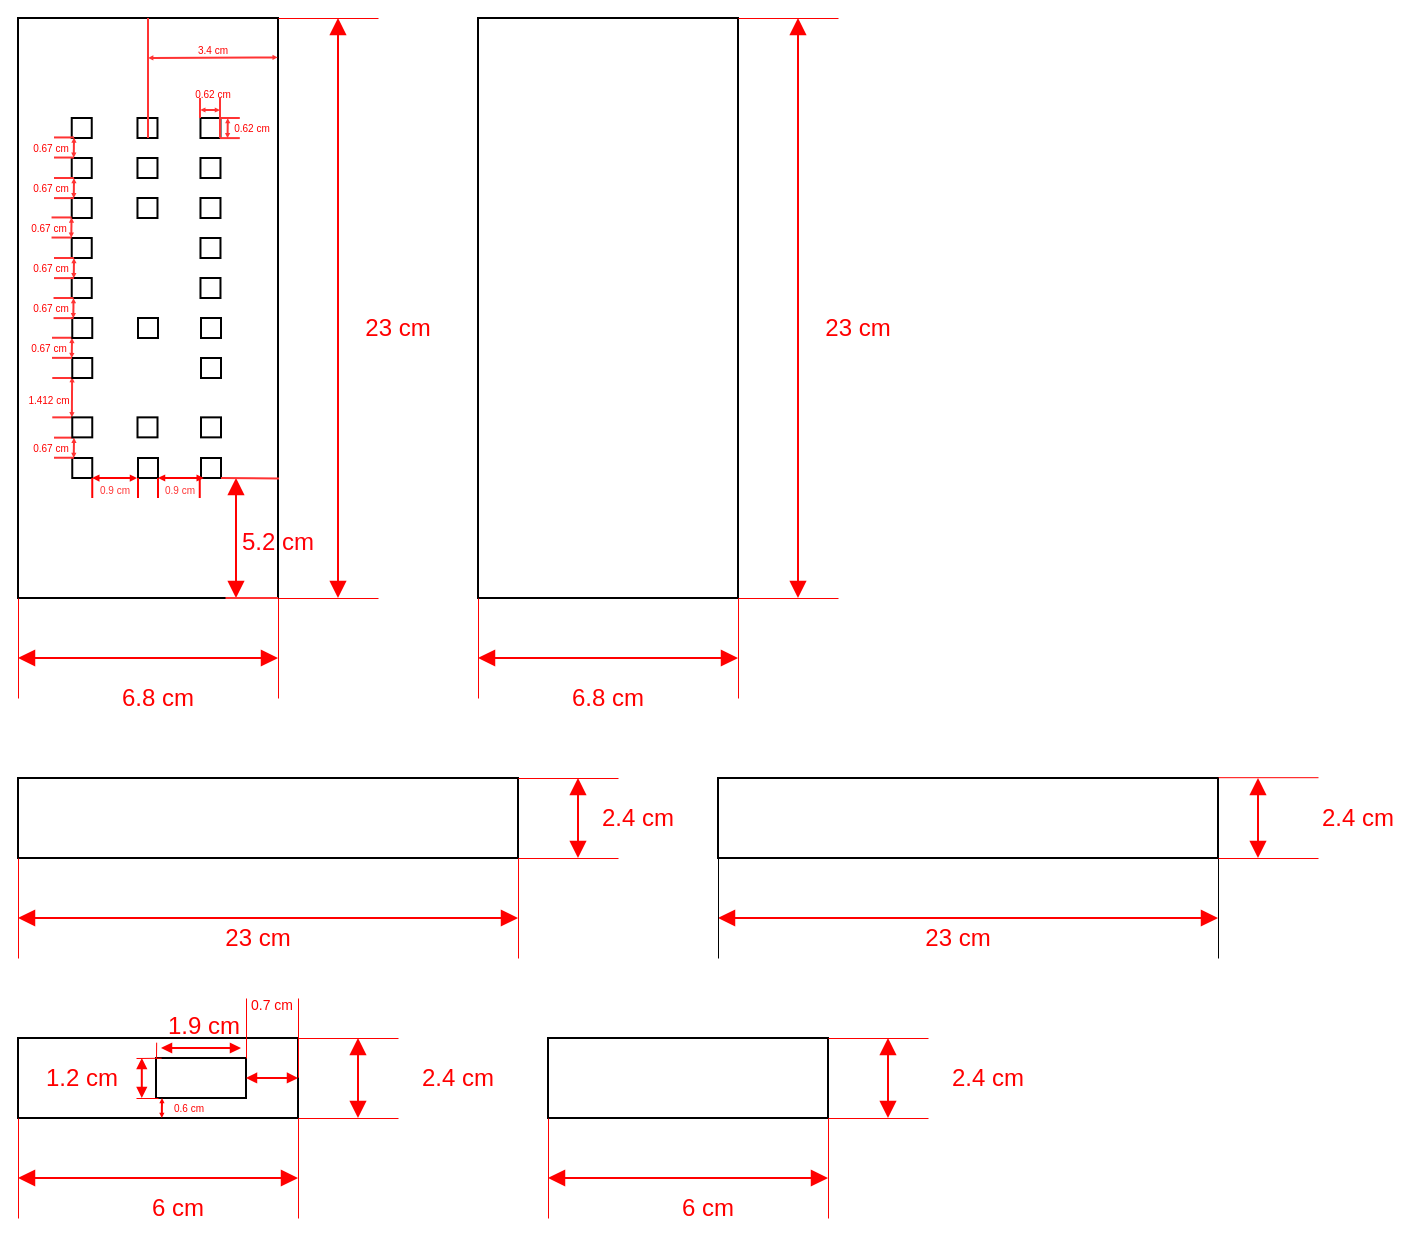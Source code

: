<mxfile version="21.6.1" type="device">
  <diagram name="Page-1" id="rBMYqTErUP8-IDciG_S1">
    <mxGraphModel dx="723" dy="426" grid="1" gridSize="10" guides="1" tooltips="1" connect="1" arrows="1" fold="1" page="1" pageScale="1" pageWidth="850" pageHeight="1100" math="0" shadow="0">
      <root>
        <mxCell id="0" />
        <mxCell id="1" parent="0" />
        <mxCell id="OpyLHyQRNDgGiJmaacVF-1" value="" style="rounded=0;whiteSpace=wrap;html=1;" parent="1" vertex="1">
          <mxGeometry x="160" y="210" width="130" height="290" as="geometry" />
        </mxCell>
        <mxCell id="OpyLHyQRNDgGiJmaacVF-3" value="" style="endArrow=block;startArrow=block;endFill=1;startFill=1;html=1;rounded=0;strokeColor=#FF0000;" parent="1" edge="1">
          <mxGeometry width="160" relative="1" as="geometry">
            <mxPoint x="160" y="530" as="sourcePoint" />
            <mxPoint x="290" y="530" as="targetPoint" />
          </mxGeometry>
        </mxCell>
        <mxCell id="OpyLHyQRNDgGiJmaacVF-4" value="" style="endArrow=block;startArrow=block;endFill=1;startFill=1;html=1;rounded=0;strokeColor=#FF0000;" parent="1" edge="1">
          <mxGeometry width="160" relative="1" as="geometry">
            <mxPoint x="320" y="210" as="sourcePoint" />
            <mxPoint x="320" y="500" as="targetPoint" />
          </mxGeometry>
        </mxCell>
        <mxCell id="OpyLHyQRNDgGiJmaacVF-5" value="" style="endArrow=none;html=1;rounded=0;strokeWidth=0.5;strokeColor=#FF0000;" parent="1" edge="1">
          <mxGeometry width="50" height="50" relative="1" as="geometry">
            <mxPoint x="290" y="210" as="sourcePoint" />
            <mxPoint x="340" y="210" as="targetPoint" />
          </mxGeometry>
        </mxCell>
        <mxCell id="OpyLHyQRNDgGiJmaacVF-6" value="" style="endArrow=none;html=1;rounded=0;strokeWidth=0.5;strokeColor=#FF0000;" parent="1" edge="1">
          <mxGeometry width="50" height="50" relative="1" as="geometry">
            <mxPoint x="290" y="500" as="sourcePoint" />
            <mxPoint x="340" y="500" as="targetPoint" />
          </mxGeometry>
        </mxCell>
        <mxCell id="OpyLHyQRNDgGiJmaacVF-7" value="" style="endArrow=none;html=1;rounded=0;strokeWidth=0.5;strokeColor=#FF0000;" parent="1" edge="1">
          <mxGeometry width="50" height="50" relative="1" as="geometry">
            <mxPoint x="290" y="500" as="sourcePoint" />
            <mxPoint x="290" y="550" as="targetPoint" />
          </mxGeometry>
        </mxCell>
        <mxCell id="OpyLHyQRNDgGiJmaacVF-8" value="" style="endArrow=none;html=1;rounded=0;strokeWidth=0.5;strokeColor=#FF0000;" parent="1" edge="1">
          <mxGeometry width="50" height="50" relative="1" as="geometry">
            <mxPoint x="160" y="500" as="sourcePoint" />
            <mxPoint x="160" y="550" as="targetPoint" />
          </mxGeometry>
        </mxCell>
        <mxCell id="OpyLHyQRNDgGiJmaacVF-9" value="23 cm" style="text;html=1;strokeColor=none;fillColor=none;align=center;verticalAlign=middle;whiteSpace=wrap;rounded=0;fontColor=#ff0000;" parent="1" vertex="1">
          <mxGeometry x="320" y="350" width="60" height="30" as="geometry" />
        </mxCell>
        <mxCell id="OpyLHyQRNDgGiJmaacVF-10" value="6.8 cm" style="text;html=1;strokeColor=none;fillColor=none;align=center;verticalAlign=middle;whiteSpace=wrap;rounded=0;fontColor=#FF0000;" parent="1" vertex="1">
          <mxGeometry x="200" y="535" width="60" height="30" as="geometry" />
        </mxCell>
        <mxCell id="OpyLHyQRNDgGiJmaacVF-11" value="" style="rounded=0;whiteSpace=wrap;html=1;" parent="1" vertex="1">
          <mxGeometry x="390" y="210" width="130" height="290" as="geometry" />
        </mxCell>
        <mxCell id="OpyLHyQRNDgGiJmaacVF-12" value="" style="endArrow=block;startArrow=block;endFill=1;startFill=1;html=1;rounded=0;strokeColor=#FF0000;" parent="1" edge="1">
          <mxGeometry width="160" relative="1" as="geometry">
            <mxPoint x="390" y="530" as="sourcePoint" />
            <mxPoint x="520" y="530" as="targetPoint" />
          </mxGeometry>
        </mxCell>
        <mxCell id="OpyLHyQRNDgGiJmaacVF-13" value="" style="endArrow=block;startArrow=block;endFill=1;startFill=1;html=1;rounded=0;strokeColor=#ff0000;" parent="1" edge="1">
          <mxGeometry width="160" relative="1" as="geometry">
            <mxPoint x="550" y="210" as="sourcePoint" />
            <mxPoint x="550" y="500" as="targetPoint" />
          </mxGeometry>
        </mxCell>
        <mxCell id="OpyLHyQRNDgGiJmaacVF-14" value="" style="endArrow=none;html=1;rounded=0;strokeWidth=0.5;strokeColor=#ff0000;" parent="1" edge="1">
          <mxGeometry width="50" height="50" relative="1" as="geometry">
            <mxPoint x="520" y="210" as="sourcePoint" />
            <mxPoint x="570" y="210" as="targetPoint" />
          </mxGeometry>
        </mxCell>
        <mxCell id="OpyLHyQRNDgGiJmaacVF-15" value="" style="endArrow=none;html=1;rounded=0;strokeWidth=0.5;strokeColor=#ff0000;" parent="1" edge="1">
          <mxGeometry width="50" height="50" relative="1" as="geometry">
            <mxPoint x="520" y="500" as="sourcePoint" />
            <mxPoint x="570" y="500" as="targetPoint" />
          </mxGeometry>
        </mxCell>
        <mxCell id="OpyLHyQRNDgGiJmaacVF-16" value="" style="endArrow=none;html=1;rounded=0;strokeWidth=0.5;strokeColor=#FF0000;" parent="1" edge="1">
          <mxGeometry width="50" height="50" relative="1" as="geometry">
            <mxPoint x="520" y="500" as="sourcePoint" />
            <mxPoint x="520" y="550" as="targetPoint" />
          </mxGeometry>
        </mxCell>
        <mxCell id="OpyLHyQRNDgGiJmaacVF-17" value="" style="endArrow=none;html=1;rounded=0;strokeWidth=0.5;strokeColor=#FF0000;" parent="1" edge="1">
          <mxGeometry width="50" height="50" relative="1" as="geometry">
            <mxPoint x="390" y="500" as="sourcePoint" />
            <mxPoint x="390" y="550" as="targetPoint" />
          </mxGeometry>
        </mxCell>
        <mxCell id="OpyLHyQRNDgGiJmaacVF-18" value="23 cm" style="text;html=1;strokeColor=none;fillColor=none;align=center;verticalAlign=middle;whiteSpace=wrap;rounded=0;fontColor=#FF0000;" parent="1" vertex="1">
          <mxGeometry x="550" y="350" width="60" height="30" as="geometry" />
        </mxCell>
        <mxCell id="OpyLHyQRNDgGiJmaacVF-19" value="6.8 cm" style="text;html=1;strokeColor=none;fillColor=none;align=center;verticalAlign=middle;whiteSpace=wrap;rounded=0;fontColor=#FF0000;" parent="1" vertex="1">
          <mxGeometry x="425" y="535" width="60" height="30" as="geometry" />
        </mxCell>
        <mxCell id="OpyLHyQRNDgGiJmaacVF-20" value="" style="rounded=0;whiteSpace=wrap;html=1;" parent="1" vertex="1">
          <mxGeometry x="160" y="590" width="250" height="40" as="geometry" />
        </mxCell>
        <mxCell id="OpyLHyQRNDgGiJmaacVF-21" value="" style="endArrow=block;startArrow=block;endFill=1;startFill=1;html=1;rounded=0;fontColor=#ff0000;strokeColor=#FF0000;" parent="1" edge="1">
          <mxGeometry width="160" relative="1" as="geometry">
            <mxPoint x="160" y="660" as="sourcePoint" />
            <mxPoint x="410" y="660" as="targetPoint" />
          </mxGeometry>
        </mxCell>
        <mxCell id="OpyLHyQRNDgGiJmaacVF-23" value="" style="endArrow=block;startArrow=block;endFill=1;startFill=1;html=1;rounded=0;strokeColor=#FF0000;" parent="1" edge="1">
          <mxGeometry width="160" relative="1" as="geometry">
            <mxPoint x="440" y="590" as="sourcePoint" />
            <mxPoint x="440" y="630" as="targetPoint" />
          </mxGeometry>
        </mxCell>
        <mxCell id="OpyLHyQRNDgGiJmaacVF-24" value="" style="endArrow=none;html=1;rounded=0;strokeWidth=0.5;fontColor=#ff0000;strokeColor=#FF0000;" parent="1" edge="1">
          <mxGeometry width="50" height="50" relative="1" as="geometry">
            <mxPoint x="410" y="630" as="sourcePoint" />
            <mxPoint x="410" y="680" as="targetPoint" />
          </mxGeometry>
        </mxCell>
        <mxCell id="OpyLHyQRNDgGiJmaacVF-25" value="" style="endArrow=none;html=1;rounded=0;strokeWidth=0.5;fontColor=#ff0000;strokeColor=#FF0000;" parent="1" edge="1">
          <mxGeometry width="50" height="50" relative="1" as="geometry">
            <mxPoint x="160" y="630" as="sourcePoint" />
            <mxPoint x="160" y="680" as="targetPoint" />
          </mxGeometry>
        </mxCell>
        <mxCell id="OpyLHyQRNDgGiJmaacVF-26" value="" style="endArrow=none;html=1;rounded=0;strokeWidth=0.5;strokeColor=#FF0000;" parent="1" edge="1">
          <mxGeometry width="50" height="50" relative="1" as="geometry">
            <mxPoint x="410" y="590" as="sourcePoint" />
            <mxPoint x="460" y="590" as="targetPoint" />
          </mxGeometry>
        </mxCell>
        <mxCell id="OpyLHyQRNDgGiJmaacVF-27" value="" style="endArrow=none;html=1;rounded=0;strokeWidth=0.5;strokeColor=#FF0000;" parent="1" edge="1">
          <mxGeometry width="50" height="50" relative="1" as="geometry">
            <mxPoint x="410" y="630" as="sourcePoint" />
            <mxPoint x="460" y="630" as="targetPoint" />
          </mxGeometry>
        </mxCell>
        <mxCell id="OpyLHyQRNDgGiJmaacVF-28" value="23 cm" style="text;html=1;strokeColor=none;fillColor=none;align=center;verticalAlign=middle;whiteSpace=wrap;rounded=0;fontColor=#ff0000;" parent="1" vertex="1">
          <mxGeometry x="250" y="660" width="60" height="20" as="geometry" />
        </mxCell>
        <mxCell id="OpyLHyQRNDgGiJmaacVF-29" value="2.4 cm" style="text;html=1;strokeColor=none;fillColor=none;align=center;verticalAlign=middle;whiteSpace=wrap;rounded=0;fontColor=#FF0000;" parent="1" vertex="1">
          <mxGeometry x="440" y="595" width="60" height="30" as="geometry" />
        </mxCell>
        <mxCell id="OpyLHyQRNDgGiJmaacVF-30" value="" style="rounded=0;whiteSpace=wrap;html=1;" parent="1" vertex="1">
          <mxGeometry x="510" y="590" width="250" height="40" as="geometry" />
        </mxCell>
        <mxCell id="OpyLHyQRNDgGiJmaacVF-31" value="" style="endArrow=block;startArrow=block;endFill=1;startFill=1;html=1;rounded=0;strokeColor=#FF0000;" parent="1" edge="1">
          <mxGeometry width="160" relative="1" as="geometry">
            <mxPoint x="510" y="660" as="sourcePoint" />
            <mxPoint x="760" y="660" as="targetPoint" />
          </mxGeometry>
        </mxCell>
        <mxCell id="OpyLHyQRNDgGiJmaacVF-32" value="" style="endArrow=block;startArrow=block;endFill=1;startFill=1;html=1;rounded=0;fontColor=#FF0000;strokeColor=#ff0000;" parent="1" edge="1">
          <mxGeometry width="160" relative="1" as="geometry">
            <mxPoint x="780" y="590" as="sourcePoint" />
            <mxPoint x="780" y="630" as="targetPoint" />
          </mxGeometry>
        </mxCell>
        <mxCell id="OpyLHyQRNDgGiJmaacVF-33" value="" style="endArrow=none;html=1;rounded=0;strokeWidth=0.5;" parent="1" edge="1">
          <mxGeometry width="50" height="50" relative="1" as="geometry">
            <mxPoint x="760" y="630" as="sourcePoint" />
            <mxPoint x="760" y="680" as="targetPoint" />
          </mxGeometry>
        </mxCell>
        <mxCell id="OpyLHyQRNDgGiJmaacVF-34" value="" style="endArrow=none;html=1;rounded=0;strokeWidth=0.5;" parent="1" edge="1">
          <mxGeometry width="50" height="50" relative="1" as="geometry">
            <mxPoint x="510" y="630" as="sourcePoint" />
            <mxPoint x="510" y="680" as="targetPoint" />
          </mxGeometry>
        </mxCell>
        <mxCell id="OpyLHyQRNDgGiJmaacVF-35" value="" style="endArrow=none;html=1;rounded=0;strokeWidth=0.5;fontColor=#FF0000;strokeColor=#ff0000;" parent="1" edge="1">
          <mxGeometry width="50" height="50" relative="1" as="geometry">
            <mxPoint x="760" y="589.6" as="sourcePoint" />
            <mxPoint x="810" y="589.6" as="targetPoint" />
          </mxGeometry>
        </mxCell>
        <mxCell id="OpyLHyQRNDgGiJmaacVF-36" value="" style="endArrow=none;html=1;rounded=0;strokeWidth=0.5;fontColor=#FF0000;strokeColor=#ff0000;" parent="1" edge="1">
          <mxGeometry width="50" height="50" relative="1" as="geometry">
            <mxPoint x="760" y="630" as="sourcePoint" />
            <mxPoint x="810" y="630" as="targetPoint" />
          </mxGeometry>
        </mxCell>
        <mxCell id="OpyLHyQRNDgGiJmaacVF-37" value="23 cm" style="text;html=1;strokeColor=none;fillColor=none;align=center;verticalAlign=middle;whiteSpace=wrap;rounded=0;fontColor=#FF0000;" parent="1" vertex="1">
          <mxGeometry x="600" y="655" width="60" height="30" as="geometry" />
        </mxCell>
        <mxCell id="OpyLHyQRNDgGiJmaacVF-38" value="2.4 cm" style="text;html=1;strokeColor=none;fillColor=none;align=center;verticalAlign=middle;whiteSpace=wrap;rounded=0;fontColor=#FF0000;" parent="1" vertex="1">
          <mxGeometry x="800" y="595" width="60" height="30" as="geometry" />
        </mxCell>
        <mxCell id="OpyLHyQRNDgGiJmaacVF-39" value="" style="rounded=0;whiteSpace=wrap;html=1;" parent="1" vertex="1">
          <mxGeometry x="160" y="720" width="140" height="40" as="geometry" />
        </mxCell>
        <mxCell id="OpyLHyQRNDgGiJmaacVF-40" value="" style="endArrow=block;startArrow=block;endFill=1;startFill=1;html=1;rounded=0;fontColor=#FF0000;strokeColor=#FF0000;" parent="1" edge="1">
          <mxGeometry width="160" relative="1" as="geometry">
            <mxPoint x="160" y="790" as="sourcePoint" />
            <mxPoint x="300" y="790" as="targetPoint" />
          </mxGeometry>
        </mxCell>
        <mxCell id="OpyLHyQRNDgGiJmaacVF-41" value="" style="endArrow=block;startArrow=block;endFill=1;startFill=1;html=1;rounded=0;strokeColor=#FF0000;" parent="1" edge="1">
          <mxGeometry width="160" relative="1" as="geometry">
            <mxPoint x="330" y="720" as="sourcePoint" />
            <mxPoint x="330" y="760" as="targetPoint" />
          </mxGeometry>
        </mxCell>
        <mxCell id="OpyLHyQRNDgGiJmaacVF-42" value="" style="endArrow=none;html=1;rounded=0;strokeWidth=0.5;fontColor=#FF0000;strokeColor=#FF0000;" parent="1" edge="1">
          <mxGeometry width="50" height="50" relative="1" as="geometry">
            <mxPoint x="300" y="760" as="sourcePoint" />
            <mxPoint x="300" y="810" as="targetPoint" />
          </mxGeometry>
        </mxCell>
        <mxCell id="OpyLHyQRNDgGiJmaacVF-43" value="" style="endArrow=none;html=1;rounded=0;strokeWidth=0.5;fontColor=#FF0000;strokeColor=#FF0000;" parent="1" edge="1">
          <mxGeometry width="50" height="50" relative="1" as="geometry">
            <mxPoint x="160" y="760" as="sourcePoint" />
            <mxPoint x="160" y="810" as="targetPoint" />
          </mxGeometry>
        </mxCell>
        <mxCell id="OpyLHyQRNDgGiJmaacVF-44" value="" style="endArrow=none;html=1;rounded=0;strokeWidth=0.5;strokeColor=#FF0000;" parent="1" edge="1">
          <mxGeometry width="50" height="50" relative="1" as="geometry">
            <mxPoint x="300" y="720" as="sourcePoint" />
            <mxPoint x="350" y="720" as="targetPoint" />
          </mxGeometry>
        </mxCell>
        <mxCell id="OpyLHyQRNDgGiJmaacVF-45" value="" style="endArrow=none;html=1;rounded=0;strokeWidth=0.5;strokeColor=#FF0000;" parent="1" edge="1">
          <mxGeometry width="50" height="50" relative="1" as="geometry">
            <mxPoint x="300" y="760" as="sourcePoint" />
            <mxPoint x="350" y="760" as="targetPoint" />
          </mxGeometry>
        </mxCell>
        <mxCell id="OpyLHyQRNDgGiJmaacVF-46" value="6 cm" style="text;html=1;strokeColor=none;fillColor=none;align=center;verticalAlign=middle;whiteSpace=wrap;rounded=0;fontColor=#ff0000;" parent="1" vertex="1">
          <mxGeometry x="210" y="790" width="60" height="30" as="geometry" />
        </mxCell>
        <mxCell id="OpyLHyQRNDgGiJmaacVF-47" value="2.4 cm" style="text;html=1;strokeColor=none;fillColor=none;align=center;verticalAlign=middle;whiteSpace=wrap;rounded=0;fontColor=#FF0000;" parent="1" vertex="1">
          <mxGeometry x="350" y="725" width="60" height="30" as="geometry" />
        </mxCell>
        <mxCell id="OpyLHyQRNDgGiJmaacVF-53" value="" style="rounded=0;whiteSpace=wrap;html=1;" parent="1" vertex="1">
          <mxGeometry x="425" y="720" width="140" height="40" as="geometry" />
        </mxCell>
        <mxCell id="OpyLHyQRNDgGiJmaacVF-54" value="" style="endArrow=block;startArrow=block;endFill=1;startFill=1;html=1;rounded=0;strokeColor=#FF0000;" parent="1" edge="1">
          <mxGeometry width="160" relative="1" as="geometry">
            <mxPoint x="425" y="790" as="sourcePoint" />
            <mxPoint x="565" y="790" as="targetPoint" />
          </mxGeometry>
        </mxCell>
        <mxCell id="OpyLHyQRNDgGiJmaacVF-55" value="" style="endArrow=block;startArrow=block;endFill=1;startFill=1;html=1;rounded=0;strokeColor=#FF0000;" parent="1" edge="1">
          <mxGeometry width="160" relative="1" as="geometry">
            <mxPoint x="595" y="720" as="sourcePoint" />
            <mxPoint x="595" y="760" as="targetPoint" />
          </mxGeometry>
        </mxCell>
        <mxCell id="OpyLHyQRNDgGiJmaacVF-56" value="" style="endArrow=none;html=1;rounded=0;strokeWidth=0.5;strokeColor=#FF0000;" parent="1" edge="1">
          <mxGeometry width="50" height="50" relative="1" as="geometry">
            <mxPoint x="565" y="760" as="sourcePoint" />
            <mxPoint x="565" y="810" as="targetPoint" />
          </mxGeometry>
        </mxCell>
        <mxCell id="OpyLHyQRNDgGiJmaacVF-57" value="" style="endArrow=none;html=1;rounded=0;strokeWidth=0.5;strokeColor=#FF0000;" parent="1" edge="1">
          <mxGeometry width="50" height="50" relative="1" as="geometry">
            <mxPoint x="425" y="760" as="sourcePoint" />
            <mxPoint x="425" y="810" as="targetPoint" />
          </mxGeometry>
        </mxCell>
        <mxCell id="OpyLHyQRNDgGiJmaacVF-58" value="" style="endArrow=none;html=1;rounded=0;strokeWidth=0.5;strokeColor=#FF0000;" parent="1" edge="1">
          <mxGeometry width="50" height="50" relative="1" as="geometry">
            <mxPoint x="565" y="720" as="sourcePoint" />
            <mxPoint x="615" y="720" as="targetPoint" />
          </mxGeometry>
        </mxCell>
        <mxCell id="OpyLHyQRNDgGiJmaacVF-59" value="" style="endArrow=none;html=1;rounded=0;strokeWidth=0.5;strokeColor=#FF0000;" parent="1" edge="1">
          <mxGeometry width="50" height="50" relative="1" as="geometry">
            <mxPoint x="565" y="760" as="sourcePoint" />
            <mxPoint x="615" y="760" as="targetPoint" />
          </mxGeometry>
        </mxCell>
        <mxCell id="OpyLHyQRNDgGiJmaacVF-60" value="6 cm" style="text;html=1;strokeColor=none;fillColor=none;align=center;verticalAlign=middle;whiteSpace=wrap;rounded=0;fontColor=#FF0000;" parent="1" vertex="1">
          <mxGeometry x="475" y="790" width="60" height="30" as="geometry" />
        </mxCell>
        <mxCell id="OpyLHyQRNDgGiJmaacVF-61" value="2.4 cm" style="text;html=1;strokeColor=none;fillColor=none;align=center;verticalAlign=middle;whiteSpace=wrap;rounded=0;fontColor=#FF0000;" parent="1" vertex="1">
          <mxGeometry x="615" y="725" width="60" height="30" as="geometry" />
        </mxCell>
        <mxCell id="TeO_Rz3e8ZMXuy3N1bsg-2" value="" style="rounded=0;whiteSpace=wrap;html=1;" vertex="1" parent="1">
          <mxGeometry x="229" y="730" width="45" height="20" as="geometry" />
        </mxCell>
        <mxCell id="TeO_Rz3e8ZMXuy3N1bsg-3" value="" style="endArrow=block;startArrow=block;endFill=1;startFill=1;html=1;rounded=0;startSize=3;endSize=3;strokeColor=#ff0000;" edge="1" parent="1">
          <mxGeometry width="160" relative="1" as="geometry">
            <mxPoint x="231.5" y="725" as="sourcePoint" />
            <mxPoint x="271.5" y="725" as="targetPoint" />
          </mxGeometry>
        </mxCell>
        <mxCell id="TeO_Rz3e8ZMXuy3N1bsg-5" value="" style="endArrow=none;html=1;rounded=0;strokeWidth=0.5;exitX=0.572;exitY=0.052;exitDx=0;exitDy=0;exitPerimeter=0;strokeColor=#ff0000;" edge="1" parent="1">
          <mxGeometry width="50" height="50" relative="1" as="geometry">
            <mxPoint x="229.08" y="722.08" as="sourcePoint" />
            <mxPoint x="229" y="730" as="targetPoint" />
          </mxGeometry>
        </mxCell>
        <mxCell id="TeO_Rz3e8ZMXuy3N1bsg-6" value="1.9 cm" style="text;html=1;strokeColor=none;fillColor=none;align=center;verticalAlign=middle;whiteSpace=wrap;rounded=0;fontColor=#FF0000;" vertex="1" parent="1">
          <mxGeometry x="229.75" y="709" width="46.25" height="10" as="geometry" />
        </mxCell>
        <mxCell id="TeO_Rz3e8ZMXuy3N1bsg-7" value="" style="endArrow=block;startArrow=block;endFill=1;startFill=1;html=1;rounded=0;startSize=3;endSize=3;entryX=0;entryY=1;entryDx=0;entryDy=0;exitX=0;exitY=0;exitDx=0;exitDy=0;strokeColor=#ff0000;" edge="1" parent="1">
          <mxGeometry width="160" relative="1" as="geometry">
            <mxPoint x="221.9" y="730" as="sourcePoint" />
            <mxPoint x="221.9" y="750" as="targetPoint" />
          </mxGeometry>
        </mxCell>
        <mxCell id="TeO_Rz3e8ZMXuy3N1bsg-8" value="" style="endArrow=none;html=1;rounded=0;strokeWidth=0.5;strokeColor=#FF0000;" edge="1" parent="1">
          <mxGeometry width="50" height="50" relative="1" as="geometry">
            <mxPoint x="219" y="750" as="sourcePoint" />
            <mxPoint x="230" y="750" as="targetPoint" />
          </mxGeometry>
        </mxCell>
        <mxCell id="TeO_Rz3e8ZMXuy3N1bsg-9" value="" style="endArrow=none;html=1;rounded=0;strokeWidth=0.5;strokeColor=#ff0000;entryX=0.057;entryY=-0.006;entryDx=0;entryDy=0;entryPerimeter=0;" edge="1" parent="1" target="TeO_Rz3e8ZMXuy3N1bsg-2">
          <mxGeometry width="50" height="50" relative="1" as="geometry">
            <mxPoint x="219" y="730" as="sourcePoint" />
            <mxPoint x="269" y="730" as="targetPoint" />
          </mxGeometry>
        </mxCell>
        <mxCell id="TeO_Rz3e8ZMXuy3N1bsg-10" value="1.2 cm" style="text;html=1;strokeColor=none;fillColor=none;align=center;verticalAlign=middle;whiteSpace=wrap;rounded=0;fontColor=#FF0000;" vertex="1" parent="1">
          <mxGeometry x="169" y="735" width="46.25" height="10" as="geometry" />
        </mxCell>
        <mxCell id="TeO_Rz3e8ZMXuy3N1bsg-11" value="" style="endArrow=block;startArrow=block;endFill=1;startFill=1;html=1;rounded=0;startSize=3;endSize=3;strokeColor=#ff0000;" edge="1" parent="1">
          <mxGeometry width="160" relative="1" as="geometry">
            <mxPoint x="274" y="739.94" as="sourcePoint" />
            <mxPoint x="300" y="740" as="targetPoint" />
          </mxGeometry>
        </mxCell>
        <mxCell id="TeO_Rz3e8ZMXuy3N1bsg-12" value="0.7 cm" style="text;html=1;strokeColor=none;fillColor=none;align=center;verticalAlign=middle;whiteSpace=wrap;rounded=0;fontSize=7;fontColor=#FF0000;" vertex="1" parent="1">
          <mxGeometry x="273.75" y="699" width="26.25" height="10" as="geometry" />
        </mxCell>
        <mxCell id="TeO_Rz3e8ZMXuy3N1bsg-13" value="" style="endArrow=none;html=1;rounded=0;strokeWidth=0.5;strokeColor=#ff0000;" edge="1" parent="1">
          <mxGeometry width="50" height="50" relative="1" as="geometry">
            <mxPoint x="274" y="700" as="sourcePoint" />
            <mxPoint x="274" y="730" as="targetPoint" />
          </mxGeometry>
        </mxCell>
        <mxCell id="TeO_Rz3e8ZMXuy3N1bsg-14" value="" style="endArrow=none;html=1;rounded=0;strokeWidth=0.5;entryX=1;entryY=0.5;entryDx=0;entryDy=0;strokeColor=#ff0000;" edge="1" parent="1">
          <mxGeometry width="50" height="50" relative="1" as="geometry">
            <mxPoint x="300" y="700" as="sourcePoint" />
            <mxPoint x="300" y="739.6" as="targetPoint" />
          </mxGeometry>
        </mxCell>
        <mxCell id="TeO_Rz3e8ZMXuy3N1bsg-15" value="" style="endArrow=block;startArrow=block;endFill=1;startFill=1;html=1;rounded=0;startSize=0;endSize=0;entryX=0;entryY=1;entryDx=0;entryDy=0;strokeColor=#ff0000;" edge="1" parent="1">
          <mxGeometry width="160" relative="1" as="geometry">
            <mxPoint x="232" y="750" as="sourcePoint" />
            <mxPoint x="231.9" y="760" as="targetPoint" />
          </mxGeometry>
        </mxCell>
        <mxCell id="TeO_Rz3e8ZMXuy3N1bsg-16" value="0.6 cm" style="text;html=1;strokeColor=none;fillColor=none;align=center;verticalAlign=middle;whiteSpace=wrap;rounded=0;fontSize=5;fontColor=#FF0000;" vertex="1" parent="1">
          <mxGeometry x="229" y="751" width="32.5" height="5" as="geometry" />
        </mxCell>
        <mxCell id="TeO_Rz3e8ZMXuy3N1bsg-17" value="" style="endArrow=block;startArrow=block;endFill=1;startFill=1;html=1;rounded=0;fontColor=#FF0008;strokeColor=#ff0000;" edge="1" parent="1">
          <mxGeometry width="160" relative="1" as="geometry">
            <mxPoint x="269" y="440" as="sourcePoint" />
            <mxPoint x="269" y="500" as="targetPoint" />
          </mxGeometry>
        </mxCell>
        <mxCell id="TeO_Rz3e8ZMXuy3N1bsg-18" value="5.2 cm" style="text;html=1;strokeColor=none;fillColor=none;align=center;verticalAlign=middle;whiteSpace=wrap;rounded=0;fontColor=#FF0008;" vertex="1" parent="1">
          <mxGeometry x="270" y="468" width="40" height="8" as="geometry" />
        </mxCell>
        <mxCell id="TeO_Rz3e8ZMXuy3N1bsg-19" value="" style="whiteSpace=wrap;html=1;aspect=fixed;" vertex="1" parent="1">
          <mxGeometry x="220" y="430" width="10" height="10" as="geometry" />
        </mxCell>
        <mxCell id="TeO_Rz3e8ZMXuy3N1bsg-20" value="" style="whiteSpace=wrap;html=1;aspect=fixed;" vertex="1" parent="1">
          <mxGeometry x="251.5" y="430" width="10" height="10" as="geometry" />
        </mxCell>
        <mxCell id="TeO_Rz3e8ZMXuy3N1bsg-21" value="" style="whiteSpace=wrap;html=1;aspect=fixed;" vertex="1" parent="1">
          <mxGeometry x="187.13" y="430" width="10" height="10" as="geometry" />
        </mxCell>
        <mxCell id="TeO_Rz3e8ZMXuy3N1bsg-22" value="" style="endArrow=block;startArrow=block;endFill=1;startFill=1;html=1;rounded=0;endSize=1;startSize=1;entryX=-0.05;entryY=1.003;entryDx=0;entryDy=0;entryPerimeter=0;strokeColor=#ff0000;" edge="1" parent="1" target="TeO_Rz3e8ZMXuy3N1bsg-19">
          <mxGeometry width="160" relative="1" as="geometry">
            <mxPoint x="197.133" y="440" as="sourcePoint" />
            <mxPoint x="216.9" y="440" as="targetPoint" />
          </mxGeometry>
        </mxCell>
        <mxCell id="TeO_Rz3e8ZMXuy3N1bsg-23" value="" style="endArrow=none;html=1;rounded=0;strokeColor=#ff0000;" edge="1" parent="1">
          <mxGeometry width="50" height="50" relative="1" as="geometry">
            <mxPoint x="197.13" y="450" as="sourcePoint" />
            <mxPoint x="197.13" y="440" as="targetPoint" />
          </mxGeometry>
        </mxCell>
        <mxCell id="TeO_Rz3e8ZMXuy3N1bsg-24" value="" style="endArrow=none;html=1;rounded=0;strokeColor=#ff0000;" edge="1" parent="1">
          <mxGeometry width="50" height="50" relative="1" as="geometry">
            <mxPoint x="220" y="450" as="sourcePoint" />
            <mxPoint x="220" y="440" as="targetPoint" />
          </mxGeometry>
        </mxCell>
        <mxCell id="TeO_Rz3e8ZMXuy3N1bsg-25" value="0.9 cm" style="text;html=1;strokeColor=none;fillColor=none;align=center;verticalAlign=middle;whiteSpace=wrap;rounded=0;fontSize=5;fontColor=#FF3333;" vertex="1" parent="1">
          <mxGeometry x="197.13" y="440" width="22.87" height="10" as="geometry" />
        </mxCell>
        <mxCell id="TeO_Rz3e8ZMXuy3N1bsg-26" value="" style="endArrow=block;startArrow=block;endFill=1;startFill=1;html=1;rounded=0;endSize=1;startSize=1;entryX=-0.05;entryY=1.003;entryDx=0;entryDy=0;entryPerimeter=0;strokeColor=#ff0000;" edge="1" parent="1">
          <mxGeometry width="160" relative="1" as="geometry">
            <mxPoint x="230.003" y="440" as="sourcePoint" />
            <mxPoint x="252.87" y="440" as="targetPoint" />
          </mxGeometry>
        </mxCell>
        <mxCell id="TeO_Rz3e8ZMXuy3N1bsg-27" value="" style="endArrow=none;html=1;rounded=0;strokeColor=#ff0000;" edge="1" parent="1">
          <mxGeometry width="50" height="50" relative="1" as="geometry">
            <mxPoint x="230" y="450" as="sourcePoint" />
            <mxPoint x="230" y="440" as="targetPoint" />
          </mxGeometry>
        </mxCell>
        <mxCell id="TeO_Rz3e8ZMXuy3N1bsg-28" value="" style="endArrow=none;html=1;rounded=0;strokeColor=#ff0000;" edge="1" parent="1">
          <mxGeometry width="50" height="50" relative="1" as="geometry">
            <mxPoint x="250.87" y="450" as="sourcePoint" />
            <mxPoint x="250.87" y="440" as="targetPoint" />
          </mxGeometry>
        </mxCell>
        <mxCell id="TeO_Rz3e8ZMXuy3N1bsg-29" value="0.9 cm" style="text;html=1;strokeColor=none;fillColor=none;align=center;verticalAlign=middle;whiteSpace=wrap;rounded=0;fontSize=5;fontColor=#FF3333;" vertex="1" parent="1">
          <mxGeometry x="231.24" y="440" width="20" height="10" as="geometry" />
        </mxCell>
        <mxCell id="TeO_Rz3e8ZMXuy3N1bsg-30" value="" style="endArrow=block;startArrow=block;endFill=1;startFill=1;html=1;rounded=0;endSize=0;startSize=0;entryX=0.869;entryY=0.011;entryDx=0;entryDy=0;entryPerimeter=0;strokeColor=#FF3333;fontColor=#ff0000;" edge="1" parent="1">
          <mxGeometry width="160" relative="1" as="geometry">
            <mxPoint x="187.06" y="389.57" as="sourcePoint" />
            <mxPoint x="186.934" y="409.68" as="targetPoint" />
          </mxGeometry>
        </mxCell>
        <mxCell id="TeO_Rz3e8ZMXuy3N1bsg-31" value="" style="endArrow=none;html=1;rounded=0;strokeColor=#FF3333;fontColor=#ff0000;" edge="1" parent="1">
          <mxGeometry width="50" height="50" relative="1" as="geometry">
            <mxPoint x="177.13" y="390" as="sourcePoint" />
            <mxPoint x="187.13" y="390" as="targetPoint" />
          </mxGeometry>
        </mxCell>
        <mxCell id="TeO_Rz3e8ZMXuy3N1bsg-32" value="" style="endArrow=none;html=1;rounded=0;strokeColor=#FF3333;fontColor=#ff0000;" edge="1" parent="1">
          <mxGeometry width="50" height="50" relative="1" as="geometry">
            <mxPoint x="177.13" y="409.68" as="sourcePoint" />
            <mxPoint x="187.13" y="409.68" as="targetPoint" />
          </mxGeometry>
        </mxCell>
        <mxCell id="TeO_Rz3e8ZMXuy3N1bsg-35" value="1.412 cm" style="text;html=1;strokeColor=none;fillColor=none;align=center;verticalAlign=middle;whiteSpace=wrap;rounded=0;fontSize=5;fontColor=#ff0000;" vertex="1" parent="1">
          <mxGeometry x="164.13" y="397" width="23" height="6" as="geometry" />
        </mxCell>
        <mxCell id="TeO_Rz3e8ZMXuy3N1bsg-39" value="" style="endArrow=block;startArrow=block;endFill=1;startFill=1;html=1;rounded=0;endSize=0;startSize=0;entryX=0.869;entryY=0.011;entryDx=0;entryDy=0;entryPerimeter=0;strokeColor=#FF3333;fontColor=#ff0000;" edge="1" parent="1">
          <mxGeometry width="160" relative="1" as="geometry">
            <mxPoint x="188" y="419.87" as="sourcePoint" />
            <mxPoint x="187.874" y="429.98" as="targetPoint" />
          </mxGeometry>
        </mxCell>
        <mxCell id="TeO_Rz3e8ZMXuy3N1bsg-40" value="" style="endArrow=none;html=1;rounded=0;strokeColor=#FF3333;fontColor=#ff0000;" edge="1" parent="1">
          <mxGeometry width="50" height="50" relative="1" as="geometry">
            <mxPoint x="178" y="419.82" as="sourcePoint" />
            <mxPoint x="188" y="419.82" as="targetPoint" />
          </mxGeometry>
        </mxCell>
        <mxCell id="TeO_Rz3e8ZMXuy3N1bsg-41" value="" style="endArrow=none;html=1;rounded=0;strokeColor=#FF3333;fontColor=#ff0000;" edge="1" parent="1">
          <mxGeometry width="50" height="50" relative="1" as="geometry">
            <mxPoint x="178" y="429.87" as="sourcePoint" />
            <mxPoint x="188" y="429.87" as="targetPoint" />
          </mxGeometry>
        </mxCell>
        <mxCell id="TeO_Rz3e8ZMXuy3N1bsg-42" value="0.67 cm" style="text;html=1;strokeColor=none;fillColor=none;align=center;verticalAlign=middle;whiteSpace=wrap;rounded=0;fontSize=5;fontColor=#ff0000;" vertex="1" parent="1">
          <mxGeometry x="165" y="423.87" width="22.87" as="geometry" />
        </mxCell>
        <mxCell id="TeO_Rz3e8ZMXuy3N1bsg-43" value="" style="whiteSpace=wrap;html=1;aspect=fixed;" vertex="1" parent="1">
          <mxGeometry x="219.75" y="409.68" width="10" height="10" as="geometry" />
        </mxCell>
        <mxCell id="TeO_Rz3e8ZMXuy3N1bsg-44" value="" style="whiteSpace=wrap;html=1;aspect=fixed;" vertex="1" parent="1">
          <mxGeometry x="251.5" y="409.68" width="10" height="10" as="geometry" />
        </mxCell>
        <mxCell id="TeO_Rz3e8ZMXuy3N1bsg-45" value="" style="whiteSpace=wrap;html=1;aspect=fixed;" vertex="1" parent="1">
          <mxGeometry x="187.13" y="409.68" width="10" height="10" as="geometry" />
        </mxCell>
        <mxCell id="TeO_Rz3e8ZMXuy3N1bsg-49" value="" style="whiteSpace=wrap;html=1;aspect=fixed;" vertex="1" parent="1">
          <mxGeometry x="251.5" y="380" width="10" height="10" as="geometry" />
        </mxCell>
        <mxCell id="TeO_Rz3e8ZMXuy3N1bsg-50" value="" style="whiteSpace=wrap;html=1;aspect=fixed;" vertex="1" parent="1">
          <mxGeometry x="187.13" y="380" width="10" height="10" as="geometry" />
        </mxCell>
        <mxCell id="TeO_Rz3e8ZMXuy3N1bsg-51" value="" style="endArrow=block;startArrow=block;endFill=1;startFill=1;html=1;rounded=0;endSize=0;startSize=0;entryX=0.869;entryY=0.011;entryDx=0;entryDy=0;entryPerimeter=0;strokeColor=#FF3333;fontColor=#ff0000;" edge="1" parent="1">
          <mxGeometry width="160" relative="1" as="geometry">
            <mxPoint x="187" y="369.93" as="sourcePoint" />
            <mxPoint x="186.874" y="380.04" as="targetPoint" />
          </mxGeometry>
        </mxCell>
        <mxCell id="TeO_Rz3e8ZMXuy3N1bsg-52" value="" style="endArrow=none;html=1;rounded=0;strokeColor=#FF3333;fontColor=#ff0000;" edge="1" parent="1">
          <mxGeometry width="50" height="50" relative="1" as="geometry">
            <mxPoint x="177" y="369.88" as="sourcePoint" />
            <mxPoint x="187" y="369.88" as="targetPoint" />
          </mxGeometry>
        </mxCell>
        <mxCell id="TeO_Rz3e8ZMXuy3N1bsg-53" value="" style="endArrow=none;html=1;rounded=0;strokeColor=#FF3333;fontColor=#ff0000;" edge="1" parent="1">
          <mxGeometry width="50" height="50" relative="1" as="geometry">
            <mxPoint x="177" y="379.93" as="sourcePoint" />
            <mxPoint x="187" y="379.93" as="targetPoint" />
          </mxGeometry>
        </mxCell>
        <mxCell id="TeO_Rz3e8ZMXuy3N1bsg-54" value="0.67 cm" style="text;html=1;strokeColor=none;fillColor=none;align=center;verticalAlign=middle;whiteSpace=wrap;rounded=0;fontSize=5;fontColor=#ff0000;" vertex="1" parent="1">
          <mxGeometry x="164" y="373.93" width="22.87" as="geometry" />
        </mxCell>
        <mxCell id="TeO_Rz3e8ZMXuy3N1bsg-55" value="" style="whiteSpace=wrap;html=1;aspect=fixed;" vertex="1" parent="1">
          <mxGeometry x="220" y="360" width="10" height="10" as="geometry" />
        </mxCell>
        <mxCell id="TeO_Rz3e8ZMXuy3N1bsg-56" value="" style="whiteSpace=wrap;html=1;aspect=fixed;" vertex="1" parent="1">
          <mxGeometry x="251.5" y="360" width="10" height="10" as="geometry" />
        </mxCell>
        <mxCell id="TeO_Rz3e8ZMXuy3N1bsg-57" value="" style="whiteSpace=wrap;html=1;aspect=fixed;" vertex="1" parent="1">
          <mxGeometry x="187.13" y="360" width="10" height="10" as="geometry" />
        </mxCell>
        <mxCell id="TeO_Rz3e8ZMXuy3N1bsg-59" value="" style="whiteSpace=wrap;html=1;aspect=fixed;" vertex="1" parent="1">
          <mxGeometry x="251.24" y="340" width="10" height="10" as="geometry" />
        </mxCell>
        <mxCell id="TeO_Rz3e8ZMXuy3N1bsg-60" value="" style="whiteSpace=wrap;html=1;aspect=fixed;" vertex="1" parent="1">
          <mxGeometry x="186.87" y="340" width="10" height="10" as="geometry" />
        </mxCell>
        <mxCell id="TeO_Rz3e8ZMXuy3N1bsg-62" value="" style="whiteSpace=wrap;html=1;aspect=fixed;" vertex="1" parent="1">
          <mxGeometry x="251.24" y="320" width="10" height="10" as="geometry" />
        </mxCell>
        <mxCell id="TeO_Rz3e8ZMXuy3N1bsg-63" value="" style="whiteSpace=wrap;html=1;aspect=fixed;" vertex="1" parent="1">
          <mxGeometry x="186.87" y="320" width="10" height="10" as="geometry" />
        </mxCell>
        <mxCell id="TeO_Rz3e8ZMXuy3N1bsg-64" value="" style="whiteSpace=wrap;html=1;aspect=fixed;" vertex="1" parent="1">
          <mxGeometry x="219.74" y="300" width="10" height="10" as="geometry" />
        </mxCell>
        <mxCell id="TeO_Rz3e8ZMXuy3N1bsg-65" value="" style="whiteSpace=wrap;html=1;aspect=fixed;" vertex="1" parent="1">
          <mxGeometry x="251.24" y="300" width="10" height="10" as="geometry" />
        </mxCell>
        <mxCell id="TeO_Rz3e8ZMXuy3N1bsg-66" value="" style="whiteSpace=wrap;html=1;aspect=fixed;" vertex="1" parent="1">
          <mxGeometry x="186.87" y="300" width="10" height="10" as="geometry" />
        </mxCell>
        <mxCell id="TeO_Rz3e8ZMXuy3N1bsg-67" value="" style="whiteSpace=wrap;html=1;aspect=fixed;" vertex="1" parent="1">
          <mxGeometry x="219.74" y="280" width="10" height="10" as="geometry" />
        </mxCell>
        <mxCell id="TeO_Rz3e8ZMXuy3N1bsg-68" value="" style="whiteSpace=wrap;html=1;aspect=fixed;" vertex="1" parent="1">
          <mxGeometry x="251.24" y="280" width="10" height="10" as="geometry" />
        </mxCell>
        <mxCell id="TeO_Rz3e8ZMXuy3N1bsg-69" value="" style="whiteSpace=wrap;html=1;aspect=fixed;" vertex="1" parent="1">
          <mxGeometry x="186.87" y="280" width="10" height="10" as="geometry" />
        </mxCell>
        <mxCell id="TeO_Rz3e8ZMXuy3N1bsg-70" value="" style="whiteSpace=wrap;html=1;aspect=fixed;" vertex="1" parent="1">
          <mxGeometry x="219.74" y="260" width="10" height="10" as="geometry" />
        </mxCell>
        <mxCell id="TeO_Rz3e8ZMXuy3N1bsg-71" value="" style="whiteSpace=wrap;html=1;aspect=fixed;" vertex="1" parent="1">
          <mxGeometry x="251.24" y="260" width="10" height="10" as="geometry" />
        </mxCell>
        <mxCell id="TeO_Rz3e8ZMXuy3N1bsg-72" value="" style="whiteSpace=wrap;html=1;aspect=fixed;" vertex="1" parent="1">
          <mxGeometry x="186.87" y="260" width="10" height="10" as="geometry" />
        </mxCell>
        <mxCell id="TeO_Rz3e8ZMXuy3N1bsg-74" value="" style="endArrow=block;startArrow=block;endFill=1;startFill=1;html=1;rounded=0;endSize=0;startSize=0;entryX=0.869;entryY=0.011;entryDx=0;entryDy=0;entryPerimeter=0;strokeColor=#FF3333;fontColor=#ff0000;" edge="1" parent="1">
          <mxGeometry width="160" relative="1" as="geometry">
            <mxPoint x="187.77" y="350.05" as="sourcePoint" />
            <mxPoint x="187.644" y="360.16" as="targetPoint" />
          </mxGeometry>
        </mxCell>
        <mxCell id="TeO_Rz3e8ZMXuy3N1bsg-75" value="" style="endArrow=none;html=1;rounded=0;strokeColor=#FF3333;fontColor=#ff0000;" edge="1" parent="1">
          <mxGeometry width="50" height="50" relative="1" as="geometry">
            <mxPoint x="177.77" y="350" as="sourcePoint" />
            <mxPoint x="187.77" y="350" as="targetPoint" />
          </mxGeometry>
        </mxCell>
        <mxCell id="TeO_Rz3e8ZMXuy3N1bsg-76" value="" style="endArrow=none;html=1;rounded=0;strokeColor=#FF3333;fontColor=#ff0000;" edge="1" parent="1">
          <mxGeometry width="50" height="50" relative="1" as="geometry">
            <mxPoint x="177.77" y="360.05" as="sourcePoint" />
            <mxPoint x="187.77" y="360.05" as="targetPoint" />
          </mxGeometry>
        </mxCell>
        <mxCell id="TeO_Rz3e8ZMXuy3N1bsg-77" value="0.67 cm" style="text;html=1;strokeColor=none;fillColor=none;align=center;verticalAlign=middle;whiteSpace=wrap;rounded=0;fontSize=5;fontColor=#ff0000;" vertex="1" parent="1">
          <mxGeometry x="164.77" y="354.05" width="22.87" as="geometry" />
        </mxCell>
        <mxCell id="TeO_Rz3e8ZMXuy3N1bsg-78" value="" style="endArrow=block;startArrow=block;endFill=1;startFill=1;html=1;rounded=0;endSize=0;startSize=0;entryX=0.869;entryY=0.011;entryDx=0;entryDy=0;entryPerimeter=0;strokeColor=#FF3333;fontColor=#ff0000;" edge="1" parent="1">
          <mxGeometry width="160" relative="1" as="geometry">
            <mxPoint x="188" y="330.05" as="sourcePoint" />
            <mxPoint x="187.874" y="340.16" as="targetPoint" />
          </mxGeometry>
        </mxCell>
        <mxCell id="TeO_Rz3e8ZMXuy3N1bsg-79" value="" style="endArrow=none;html=1;rounded=0;strokeColor=#FF3333;fontColor=#ff0000;" edge="1" parent="1">
          <mxGeometry width="50" height="50" relative="1" as="geometry">
            <mxPoint x="178" y="330" as="sourcePoint" />
            <mxPoint x="188" y="330" as="targetPoint" />
          </mxGeometry>
        </mxCell>
        <mxCell id="TeO_Rz3e8ZMXuy3N1bsg-80" value="" style="endArrow=none;html=1;rounded=0;strokeColor=#FF3333;fontColor=#ff0000;" edge="1" parent="1">
          <mxGeometry width="50" height="50" relative="1" as="geometry">
            <mxPoint x="178" y="340.05" as="sourcePoint" />
            <mxPoint x="188" y="340.05" as="targetPoint" />
          </mxGeometry>
        </mxCell>
        <mxCell id="TeO_Rz3e8ZMXuy3N1bsg-81" value="0.67 cm" style="text;html=1;strokeColor=none;fillColor=none;align=center;verticalAlign=middle;whiteSpace=wrap;rounded=0;fontSize=5;fontColor=#ff0000;" vertex="1" parent="1">
          <mxGeometry x="165" y="334.05" width="22.87" as="geometry" />
        </mxCell>
        <mxCell id="TeO_Rz3e8ZMXuy3N1bsg-82" value="" style="endArrow=block;startArrow=block;endFill=1;startFill=1;html=1;rounded=0;endSize=0;startSize=0;entryX=0.869;entryY=0.011;entryDx=0;entryDy=0;entryPerimeter=0;strokeColor=#FF3333;fontColor=#ff0000;" edge="1" parent="1">
          <mxGeometry width="160" relative="1" as="geometry">
            <mxPoint x="186.77" y="309.77" as="sourcePoint" />
            <mxPoint x="186.644" y="319.88" as="targetPoint" />
          </mxGeometry>
        </mxCell>
        <mxCell id="TeO_Rz3e8ZMXuy3N1bsg-83" value="" style="endArrow=none;html=1;rounded=0;strokeColor=#FF3333;fontColor=#ff0000;" edge="1" parent="1">
          <mxGeometry width="50" height="50" relative="1" as="geometry">
            <mxPoint x="176.77" y="309.72" as="sourcePoint" />
            <mxPoint x="186.77" y="309.72" as="targetPoint" />
          </mxGeometry>
        </mxCell>
        <mxCell id="TeO_Rz3e8ZMXuy3N1bsg-84" value="" style="endArrow=none;html=1;rounded=0;strokeColor=#FF3333;fontColor=#ff0000;" edge="1" parent="1">
          <mxGeometry width="50" height="50" relative="1" as="geometry">
            <mxPoint x="176.77" y="319.77" as="sourcePoint" />
            <mxPoint x="186.77" y="319.77" as="targetPoint" />
          </mxGeometry>
        </mxCell>
        <mxCell id="TeO_Rz3e8ZMXuy3N1bsg-85" value="0.67 cm" style="text;html=1;strokeColor=none;fillColor=none;align=center;verticalAlign=middle;whiteSpace=wrap;rounded=0;fontSize=5;fontColor=#ff0000;" vertex="1" parent="1">
          <mxGeometry x="163.77" y="313.77" width="22.87" as="geometry" />
        </mxCell>
        <mxCell id="TeO_Rz3e8ZMXuy3N1bsg-86" value="" style="endArrow=block;startArrow=block;endFill=1;startFill=1;html=1;rounded=0;endSize=0;startSize=0;entryX=0.869;entryY=0.011;entryDx=0;entryDy=0;entryPerimeter=0;strokeColor=#FF3333;fontColor=#ff0000;" edge="1" parent="1">
          <mxGeometry width="160" relative="1" as="geometry">
            <mxPoint x="188" y="290.05" as="sourcePoint" />
            <mxPoint x="187.874" y="300.16" as="targetPoint" />
          </mxGeometry>
        </mxCell>
        <mxCell id="TeO_Rz3e8ZMXuy3N1bsg-87" value="" style="endArrow=none;html=1;rounded=0;strokeColor=#FF3333;fontColor=#ff0000;" edge="1" parent="1">
          <mxGeometry width="50" height="50" relative="1" as="geometry">
            <mxPoint x="178" y="290" as="sourcePoint" />
            <mxPoint x="188" y="290" as="targetPoint" />
          </mxGeometry>
        </mxCell>
        <mxCell id="TeO_Rz3e8ZMXuy3N1bsg-88" value="" style="endArrow=none;html=1;rounded=0;strokeColor=#FF3333;fontColor=#ff0000;" edge="1" parent="1">
          <mxGeometry width="50" height="50" relative="1" as="geometry">
            <mxPoint x="178" y="300.05" as="sourcePoint" />
            <mxPoint x="188" y="300.05" as="targetPoint" />
          </mxGeometry>
        </mxCell>
        <mxCell id="TeO_Rz3e8ZMXuy3N1bsg-89" value="0.67 cm" style="text;html=1;strokeColor=none;fillColor=none;align=center;verticalAlign=middle;whiteSpace=wrap;rounded=0;fontSize=5;fontColor=#ff0000;" vertex="1" parent="1">
          <mxGeometry x="165" y="294.05" width="22.87" as="geometry" />
        </mxCell>
        <mxCell id="TeO_Rz3e8ZMXuy3N1bsg-90" value="" style="endArrow=block;startArrow=block;endFill=1;startFill=1;html=1;rounded=0;endSize=0;startSize=0;entryX=0.869;entryY=0.011;entryDx=0;entryDy=0;entryPerimeter=0;strokeColor=#FF3333;fontColor=#ff0000;" edge="1" parent="1">
          <mxGeometry width="160" relative="1" as="geometry">
            <mxPoint x="188" y="269.77" as="sourcePoint" />
            <mxPoint x="187.874" y="279.88" as="targetPoint" />
          </mxGeometry>
        </mxCell>
        <mxCell id="TeO_Rz3e8ZMXuy3N1bsg-91" value="" style="endArrow=none;html=1;rounded=0;strokeColor=#FF3333;fontColor=#ff0000;" edge="1" parent="1">
          <mxGeometry width="50" height="50" relative="1" as="geometry">
            <mxPoint x="178" y="269.72" as="sourcePoint" />
            <mxPoint x="188" y="269.72" as="targetPoint" />
          </mxGeometry>
        </mxCell>
        <mxCell id="TeO_Rz3e8ZMXuy3N1bsg-92" value="" style="endArrow=none;html=1;rounded=0;strokeColor=#FF3333;fontColor=#ff0000;" edge="1" parent="1">
          <mxGeometry width="50" height="50" relative="1" as="geometry">
            <mxPoint x="178" y="279.77" as="sourcePoint" />
            <mxPoint x="188" y="279.77" as="targetPoint" />
          </mxGeometry>
        </mxCell>
        <mxCell id="TeO_Rz3e8ZMXuy3N1bsg-93" value="0.67 cm" style="text;html=1;strokeColor=none;fillColor=none;align=center;verticalAlign=middle;whiteSpace=wrap;rounded=0;fontSize=5;fontColor=#ff0000;" vertex="1" parent="1">
          <mxGeometry x="165" y="273.77" width="22.87" as="geometry" />
        </mxCell>
        <mxCell id="TeO_Rz3e8ZMXuy3N1bsg-95" value="" style="endArrow=block;startArrow=block;endFill=1;startFill=1;html=1;rounded=0;endSize=0;startSize=0;entryX=0.869;entryY=0.011;entryDx=0;entryDy=0;entryPerimeter=0;strokeColor=#FF3333;fontColor=#ff0000;" edge="1" parent="1">
          <mxGeometry width="160" relative="1" as="geometry">
            <mxPoint x="264.9" y="260.05" as="sourcePoint" />
            <mxPoint x="264.774" y="270.16" as="targetPoint" />
          </mxGeometry>
        </mxCell>
        <mxCell id="TeO_Rz3e8ZMXuy3N1bsg-96" value="" style="endArrow=none;html=1;rounded=0;strokeColor=#FF3333;fontColor=#ff0000;" edge="1" parent="1">
          <mxGeometry width="50" height="50" relative="1" as="geometry">
            <mxPoint x="260.9" y="260" as="sourcePoint" />
            <mxPoint x="270.9" y="260" as="targetPoint" />
          </mxGeometry>
        </mxCell>
        <mxCell id="TeO_Rz3e8ZMXuy3N1bsg-97" value="" style="endArrow=none;html=1;rounded=0;strokeColor=#FF3333;fontColor=#ff0000;" edge="1" parent="1">
          <mxGeometry width="50" height="50" relative="1" as="geometry">
            <mxPoint x="260.9" y="270.05" as="sourcePoint" />
            <mxPoint x="270.9" y="270.05" as="targetPoint" />
          </mxGeometry>
        </mxCell>
        <mxCell id="TeO_Rz3e8ZMXuy3N1bsg-98" value="0.62 cm" style="text;html=1;strokeColor=none;fillColor=none;align=center;verticalAlign=middle;whiteSpace=wrap;rounded=0;fontSize=5;fontColor=#ff0000;" vertex="1" parent="1">
          <mxGeometry x="264.13" y="264" width="25.87" as="geometry" />
        </mxCell>
        <mxCell id="TeO_Rz3e8ZMXuy3N1bsg-100" value="" style="endArrow=none;html=1;rounded=0;strokeColor=#FF3333;fontColor=#ff0000;" edge="1" parent="1">
          <mxGeometry width="50" height="50" relative="1" as="geometry">
            <mxPoint x="251" y="260" as="sourcePoint" />
            <mxPoint x="251" y="250" as="targetPoint" />
          </mxGeometry>
        </mxCell>
        <mxCell id="TeO_Rz3e8ZMXuy3N1bsg-101" value="" style="endArrow=none;html=1;rounded=0;strokeColor=#FF3333;fontColor=#ff0000;" edge="1" parent="1">
          <mxGeometry width="50" height="50" relative="1" as="geometry">
            <mxPoint x="261" y="260" as="sourcePoint" />
            <mxPoint x="261" y="250" as="targetPoint" />
          </mxGeometry>
        </mxCell>
        <mxCell id="TeO_Rz3e8ZMXuy3N1bsg-102" value="" style="endArrow=block;startArrow=block;endFill=1;startFill=1;html=1;rounded=0;endSize=0;startSize=0;strokeColor=#FF3333;fontColor=#ff0000;" edge="1" parent="1">
          <mxGeometry width="160" relative="1" as="geometry">
            <mxPoint x="251.13" y="256.0" as="sourcePoint" />
            <mxPoint x="261" y="256" as="targetPoint" />
          </mxGeometry>
        </mxCell>
        <mxCell id="TeO_Rz3e8ZMXuy3N1bsg-103" value="0.62 cm" style="text;html=1;strokeColor=none;fillColor=none;align=center;verticalAlign=middle;whiteSpace=wrap;rounded=0;fontSize=5;fontColor=#ff0000;" vertex="1" parent="1">
          <mxGeometry x="246.13" y="247.0" width="22.87" as="geometry" />
        </mxCell>
        <mxCell id="TeO_Rz3e8ZMXuy3N1bsg-105" value="" style="endArrow=none;html=1;rounded=0;strokeColor=#FF3333;fontColor=#ff0000;entryX=1;entryY=1;entryDx=0;entryDy=0;" edge="1" parent="1" target="OpyLHyQRNDgGiJmaacVF-1">
          <mxGeometry width="50" height="50" relative="1" as="geometry">
            <mxPoint x="263.75" y="500" as="sourcePoint" />
            <mxPoint x="273.75" y="500" as="targetPoint" />
          </mxGeometry>
        </mxCell>
        <mxCell id="TeO_Rz3e8ZMXuy3N1bsg-106" value="" style="endArrow=none;html=1;rounded=0;strokeColor=#FF3333;fontColor=#ff0000;entryX=1.004;entryY=0.794;entryDx=0;entryDy=0;entryPerimeter=0;" edge="1" parent="1" target="OpyLHyQRNDgGiJmaacVF-1">
          <mxGeometry width="50" height="50" relative="1" as="geometry">
            <mxPoint x="261.5" y="440" as="sourcePoint" />
            <mxPoint x="271.5" y="440" as="targetPoint" />
          </mxGeometry>
        </mxCell>
        <mxCell id="TeO_Rz3e8ZMXuy3N1bsg-107" value="" style="endArrow=none;html=1;rounded=0;strokeColor=#FF3333;fontColor=#ff0000;" edge="1" parent="1">
          <mxGeometry width="50" height="50" relative="1" as="geometry">
            <mxPoint x="261" y="270" as="sourcePoint" />
            <mxPoint x="261" y="260" as="targetPoint" />
          </mxGeometry>
        </mxCell>
        <mxCell id="TeO_Rz3e8ZMXuy3N1bsg-108" value="" style="endArrow=none;html=1;rounded=0;strokeColor=#FF3333;fontColor=#ff0000;entryX=0.5;entryY=0;entryDx=0;entryDy=0;" edge="1" parent="1" target="OpyLHyQRNDgGiJmaacVF-1">
          <mxGeometry width="50" height="50" relative="1" as="geometry">
            <mxPoint x="225" y="260" as="sourcePoint" />
            <mxPoint x="224.92" y="250" as="targetPoint" />
          </mxGeometry>
        </mxCell>
        <mxCell id="TeO_Rz3e8ZMXuy3N1bsg-109" value="" style="endArrow=block;startArrow=block;endFill=1;startFill=1;html=1;rounded=0;endSize=0;startSize=0;strokeColor=#FF3333;fontColor=#ff0000;entryX=0.999;entryY=0.068;entryDx=0;entryDy=0;entryPerimeter=0;" edge="1" parent="1" target="OpyLHyQRNDgGiJmaacVF-1">
          <mxGeometry width="160" relative="1" as="geometry">
            <mxPoint x="225.07" y="230.0" as="sourcePoint" />
            <mxPoint x="234.94" y="230" as="targetPoint" />
          </mxGeometry>
        </mxCell>
        <mxCell id="TeO_Rz3e8ZMXuy3N1bsg-110" value="3.4 cm" style="text;html=1;strokeColor=none;fillColor=none;align=center;verticalAlign=middle;whiteSpace=wrap;rounded=0;fontSize=5;fontColor=#ff0000;" vertex="1" parent="1">
          <mxGeometry x="246.13" y="220" width="22.87" height="10" as="geometry" />
        </mxCell>
        <mxCell id="TeO_Rz3e8ZMXuy3N1bsg-111" value="" style="endArrow=none;html=1;rounded=0;strokeColor=#FF3333;fontColor=#ff0000;" edge="1" parent="1">
          <mxGeometry width="50" height="50" relative="1" as="geometry">
            <mxPoint x="224.99" y="270" as="sourcePoint" />
            <mxPoint x="224.99" y="260" as="targetPoint" />
          </mxGeometry>
        </mxCell>
      </root>
    </mxGraphModel>
  </diagram>
</mxfile>
